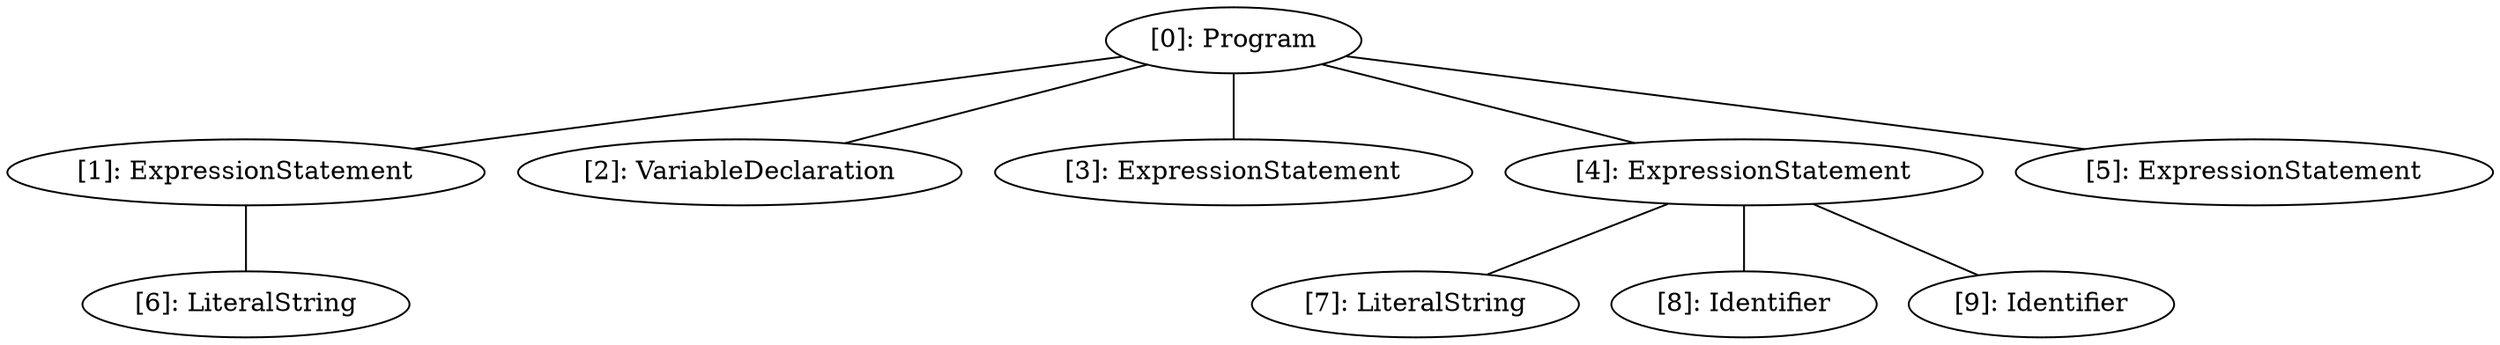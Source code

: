// Result
graph {
	0 [label="[0]: Program"]
	1 [label="[1]: ExpressionStatement"]
	2 [label="[2]: VariableDeclaration"]
	3 [label="[3]: ExpressionStatement"]
	4 [label="[4]: ExpressionStatement"]
	5 [label="[5]: ExpressionStatement"]
	6 [label="[6]: LiteralString"]
	7 [label="[7]: LiteralString"]
	8 [label="[8]: Identifier"]
	9 [label="[9]: Identifier"]
	0 -- 1
	0 -- 2
	0 -- 3
	0 -- 4
	0 -- 5
	1 -- 6
	4 -- 7
	4 -- 8
	4 -- 9
}
